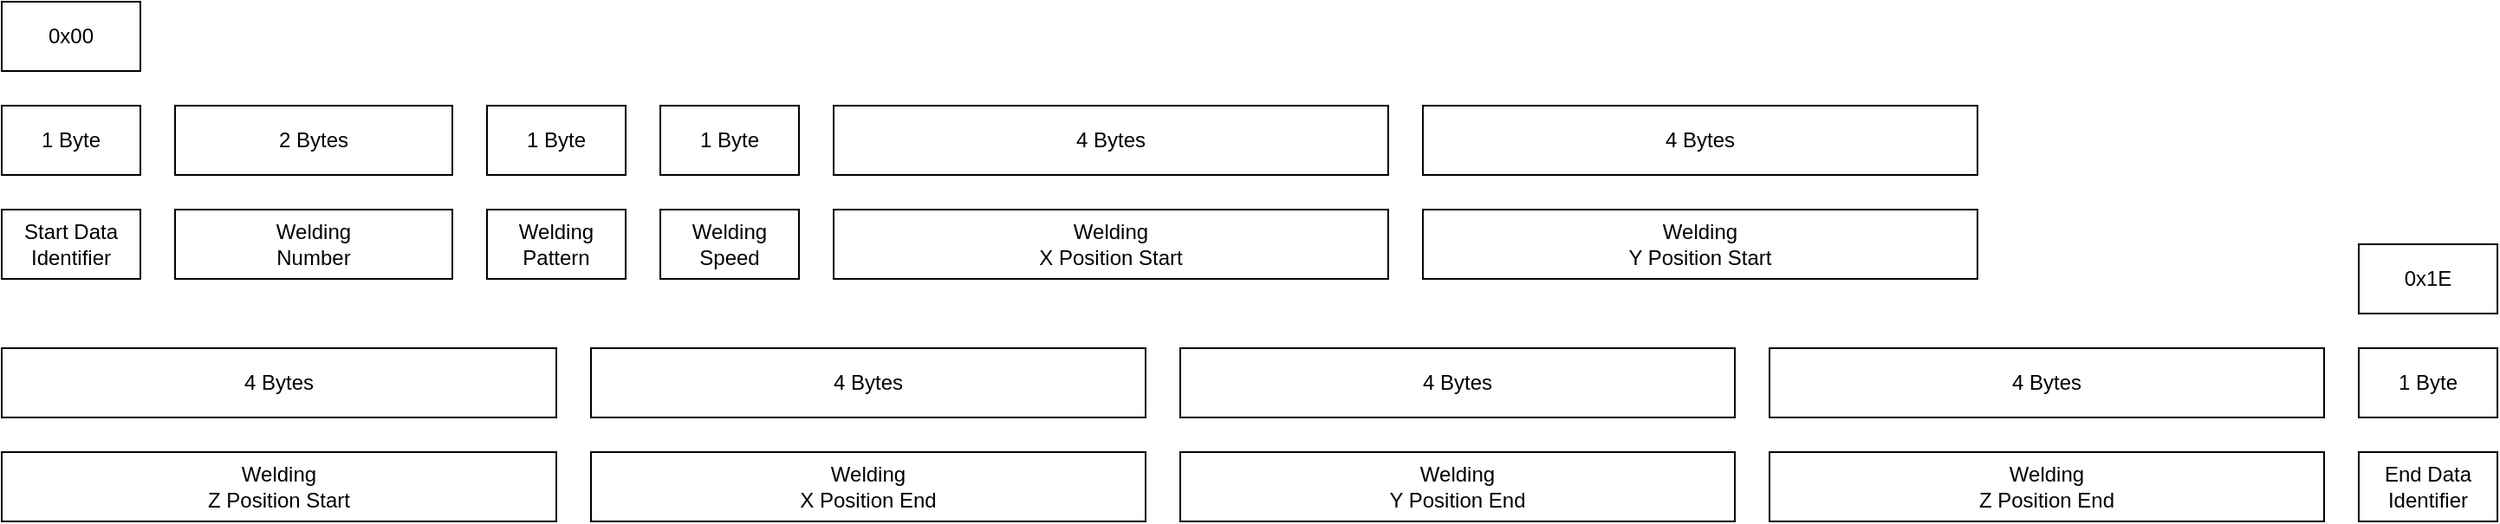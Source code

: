 <mxfile version="24.5.3" type="device">
  <diagram name="Page-1" id="zytj2DbKgGDdTs_RqHKi">
    <mxGraphModel dx="913" dy="540" grid="1" gridSize="10" guides="1" tooltips="1" connect="1" arrows="1" fold="1" page="1" pageScale="1" pageWidth="2400" pageHeight="600" math="0" shadow="0">
      <root>
        <mxCell id="0" />
        <mxCell id="1" parent="0" />
        <mxCell id="Kq9-ovB3jDTfrQgDBJFZ-1" value="1 Byte" style="rounded=0;whiteSpace=wrap;html=1;" vertex="1" parent="1">
          <mxGeometry x="40" y="100" width="80" height="40" as="geometry" />
        </mxCell>
        <mxCell id="Kq9-ovB3jDTfrQgDBJFZ-2" value="2 Bytes" style="rounded=0;whiteSpace=wrap;html=1;" vertex="1" parent="1">
          <mxGeometry x="140" y="100" width="160" height="40" as="geometry" />
        </mxCell>
        <mxCell id="Kq9-ovB3jDTfrQgDBJFZ-3" value="Welding&lt;div&gt;Number&lt;/div&gt;" style="rounded=0;whiteSpace=wrap;html=1;" vertex="1" parent="1">
          <mxGeometry x="140" y="160" width="160" height="40" as="geometry" />
        </mxCell>
        <mxCell id="Kq9-ovB3jDTfrQgDBJFZ-4" value="Welding Pattern" style="rounded=0;whiteSpace=wrap;html=1;" vertex="1" parent="1">
          <mxGeometry x="320" y="160" width="80" height="40" as="geometry" />
        </mxCell>
        <mxCell id="Kq9-ovB3jDTfrQgDBJFZ-6" value="Start Data&lt;br&gt;Identifier" style="rounded=0;whiteSpace=wrap;html=1;" vertex="1" parent="1">
          <mxGeometry x="40" y="160" width="80" height="40" as="geometry" />
        </mxCell>
        <mxCell id="Kq9-ovB3jDTfrQgDBJFZ-9" value="4 Bytes" style="rounded=0;whiteSpace=wrap;html=1;" vertex="1" parent="1">
          <mxGeometry x="520" y="100" width="320" height="40" as="geometry" />
        </mxCell>
        <mxCell id="Kq9-ovB3jDTfrQgDBJFZ-13" value="Welding&lt;br&gt;X Position Start" style="rounded=0;whiteSpace=wrap;html=1;" vertex="1" parent="1">
          <mxGeometry x="520" y="160" width="320" height="40" as="geometry" />
        </mxCell>
        <mxCell id="Kq9-ovB3jDTfrQgDBJFZ-15" value="1 Byte" style="rounded=0;whiteSpace=wrap;html=1;" vertex="1" parent="1">
          <mxGeometry x="320" y="100" width="80" height="40" as="geometry" />
        </mxCell>
        <mxCell id="Kq9-ovB3jDTfrQgDBJFZ-19" value="4 Bytes" style="rounded=0;whiteSpace=wrap;html=1;" vertex="1" parent="1">
          <mxGeometry x="860" y="100" width="320" height="40" as="geometry" />
        </mxCell>
        <mxCell id="Kq9-ovB3jDTfrQgDBJFZ-20" value="4 Bytes" style="rounded=0;whiteSpace=wrap;html=1;" vertex="1" parent="1">
          <mxGeometry x="40" y="240" width="320" height="40" as="geometry" />
        </mxCell>
        <mxCell id="Kq9-ovB3jDTfrQgDBJFZ-21" value="Welding&lt;br&gt;Y Position Start" style="rounded=0;whiteSpace=wrap;html=1;" vertex="1" parent="1">
          <mxGeometry x="860" y="160" width="320" height="40" as="geometry" />
        </mxCell>
        <mxCell id="Kq9-ovB3jDTfrQgDBJFZ-22" value="Welding&lt;br&gt;Z Position Start" style="rounded=0;whiteSpace=wrap;html=1;" vertex="1" parent="1">
          <mxGeometry x="40" y="300" width="320" height="40" as="geometry" />
        </mxCell>
        <mxCell id="Kq9-ovB3jDTfrQgDBJFZ-23" value="4 Bytes" style="rounded=0;whiteSpace=wrap;html=1;" vertex="1" parent="1">
          <mxGeometry x="380" y="240" width="320" height="40" as="geometry" />
        </mxCell>
        <mxCell id="Kq9-ovB3jDTfrQgDBJFZ-24" value="Welding&lt;br&gt;X Position End" style="rounded=0;whiteSpace=wrap;html=1;" vertex="1" parent="1">
          <mxGeometry x="380" y="300" width="320" height="40" as="geometry" />
        </mxCell>
        <mxCell id="Kq9-ovB3jDTfrQgDBJFZ-25" value="4 Bytes" style="rounded=0;whiteSpace=wrap;html=1;" vertex="1" parent="1">
          <mxGeometry x="720" y="240" width="320" height="40" as="geometry" />
        </mxCell>
        <mxCell id="Kq9-ovB3jDTfrQgDBJFZ-26" value="4 Bytes" style="rounded=0;whiteSpace=wrap;html=1;" vertex="1" parent="1">
          <mxGeometry x="1060" y="240" width="320" height="40" as="geometry" />
        </mxCell>
        <mxCell id="Kq9-ovB3jDTfrQgDBJFZ-27" value="Welding&lt;br&gt;Y Position End" style="rounded=0;whiteSpace=wrap;html=1;" vertex="1" parent="1">
          <mxGeometry x="720" y="300" width="320" height="40" as="geometry" />
        </mxCell>
        <mxCell id="Kq9-ovB3jDTfrQgDBJFZ-28" value="Welding&lt;br&gt;Z Position End" style="rounded=0;whiteSpace=wrap;html=1;" vertex="1" parent="1">
          <mxGeometry x="1060" y="300" width="320" height="40" as="geometry" />
        </mxCell>
        <mxCell id="Kq9-ovB3jDTfrQgDBJFZ-29" value="Welding&lt;br&gt;Speed" style="rounded=0;whiteSpace=wrap;html=1;" vertex="1" parent="1">
          <mxGeometry x="420" y="160" width="80" height="40" as="geometry" />
        </mxCell>
        <mxCell id="Kq9-ovB3jDTfrQgDBJFZ-30" value="1 Byte" style="rounded=0;whiteSpace=wrap;html=1;" vertex="1" parent="1">
          <mxGeometry x="420" y="100" width="80" height="40" as="geometry" />
        </mxCell>
        <mxCell id="Kq9-ovB3jDTfrQgDBJFZ-32" value="1 Byte" style="rounded=0;whiteSpace=wrap;html=1;" vertex="1" parent="1">
          <mxGeometry x="1400" y="240" width="80" height="40" as="geometry" />
        </mxCell>
        <mxCell id="Kq9-ovB3jDTfrQgDBJFZ-33" value="End Data&lt;br&gt;Identifier" style="rounded=0;whiteSpace=wrap;html=1;" vertex="1" parent="1">
          <mxGeometry x="1400" y="300" width="80" height="40" as="geometry" />
        </mxCell>
        <mxCell id="Kq9-ovB3jDTfrQgDBJFZ-39" value="0x1E" style="rounded=0;whiteSpace=wrap;html=1;" vertex="1" parent="1">
          <mxGeometry x="1400" y="180" width="80" height="40" as="geometry" />
        </mxCell>
        <mxCell id="Kq9-ovB3jDTfrQgDBJFZ-40" value="0x00" style="rounded=0;whiteSpace=wrap;html=1;" vertex="1" parent="1">
          <mxGeometry x="40" y="40" width="80" height="40" as="geometry" />
        </mxCell>
      </root>
    </mxGraphModel>
  </diagram>
</mxfile>
